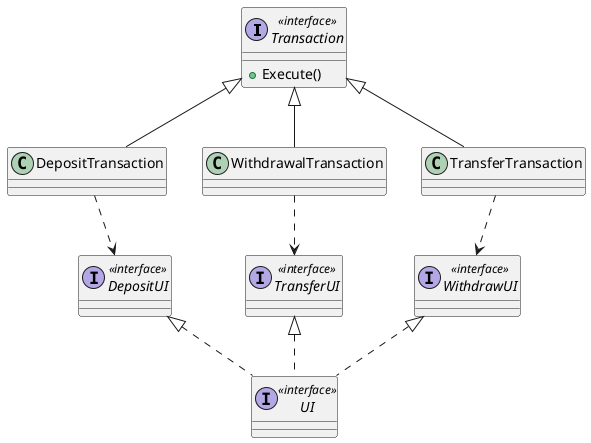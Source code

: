 @startuml Figure 12-6
interface Transaction <<interface>> {
    + Execute()
}

class DepositTransaction
class WithdrawalTransaction
class TransferTransaction

interface DepositUI <<interface>>
interface WithdrawUI <<interface>>
interface TransferUI <<interface>>

interface UI <<interface>>


DepositTransaction -u-|> Transaction
WithdrawalTransaction -u-|> Transaction
TransferTransaction -u-|> Transaction

DepositTransaction .d.> DepositUI
WithdrawalTransaction .d.> TransferUI
TransferTransaction .d.> WithdrawUI

UI .u.|> DepositUI
UI .u.|> TransferUI
UI .u.|> WithdrawUI

@enduml